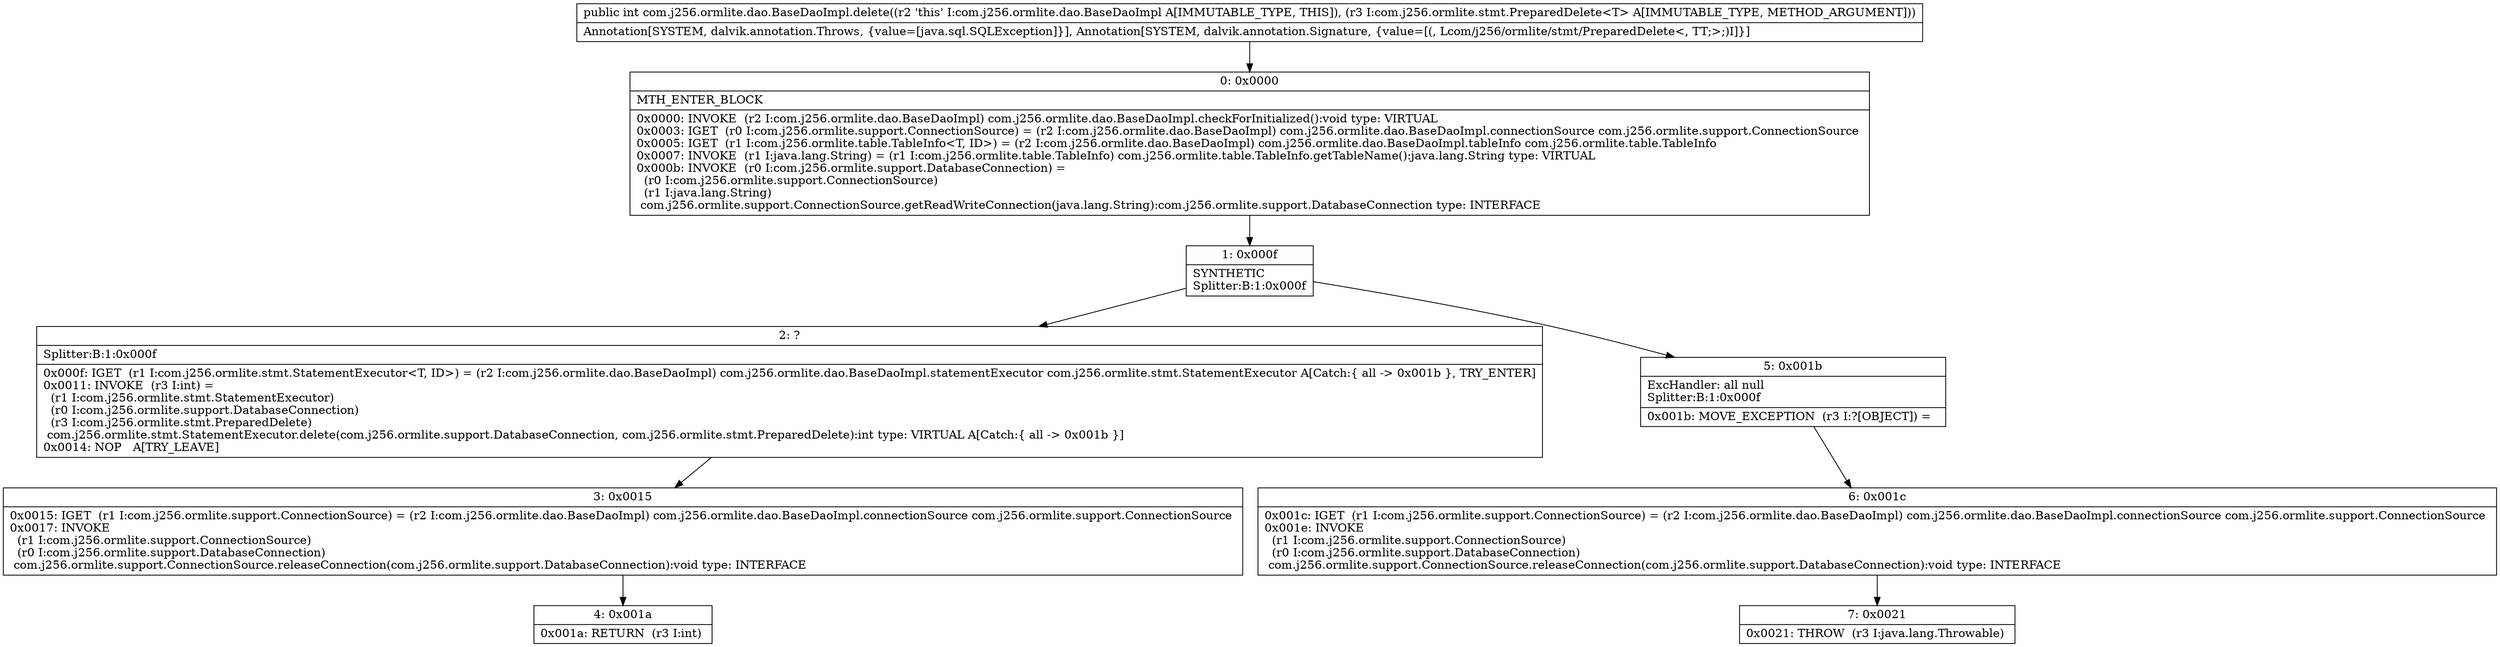digraph "CFG forcom.j256.ormlite.dao.BaseDaoImpl.delete(Lcom\/j256\/ormlite\/stmt\/PreparedDelete;)I" {
Node_0 [shape=record,label="{0\:\ 0x0000|MTH_ENTER_BLOCK\l|0x0000: INVOKE  (r2 I:com.j256.ormlite.dao.BaseDaoImpl) com.j256.ormlite.dao.BaseDaoImpl.checkForInitialized():void type: VIRTUAL \l0x0003: IGET  (r0 I:com.j256.ormlite.support.ConnectionSource) = (r2 I:com.j256.ormlite.dao.BaseDaoImpl) com.j256.ormlite.dao.BaseDaoImpl.connectionSource com.j256.ormlite.support.ConnectionSource \l0x0005: IGET  (r1 I:com.j256.ormlite.table.TableInfo\<T, ID\>) = (r2 I:com.j256.ormlite.dao.BaseDaoImpl) com.j256.ormlite.dao.BaseDaoImpl.tableInfo com.j256.ormlite.table.TableInfo \l0x0007: INVOKE  (r1 I:java.lang.String) = (r1 I:com.j256.ormlite.table.TableInfo) com.j256.ormlite.table.TableInfo.getTableName():java.lang.String type: VIRTUAL \l0x000b: INVOKE  (r0 I:com.j256.ormlite.support.DatabaseConnection) = \l  (r0 I:com.j256.ormlite.support.ConnectionSource)\l  (r1 I:java.lang.String)\l com.j256.ormlite.support.ConnectionSource.getReadWriteConnection(java.lang.String):com.j256.ormlite.support.DatabaseConnection type: INTERFACE \l}"];
Node_1 [shape=record,label="{1\:\ 0x000f|SYNTHETIC\lSplitter:B:1:0x000f\l}"];
Node_2 [shape=record,label="{2\:\ ?|Splitter:B:1:0x000f\l|0x000f: IGET  (r1 I:com.j256.ormlite.stmt.StatementExecutor\<T, ID\>) = (r2 I:com.j256.ormlite.dao.BaseDaoImpl) com.j256.ormlite.dao.BaseDaoImpl.statementExecutor com.j256.ormlite.stmt.StatementExecutor A[Catch:\{ all \-\> 0x001b \}, TRY_ENTER]\l0x0011: INVOKE  (r3 I:int) = \l  (r1 I:com.j256.ormlite.stmt.StatementExecutor)\l  (r0 I:com.j256.ormlite.support.DatabaseConnection)\l  (r3 I:com.j256.ormlite.stmt.PreparedDelete)\l com.j256.ormlite.stmt.StatementExecutor.delete(com.j256.ormlite.support.DatabaseConnection, com.j256.ormlite.stmt.PreparedDelete):int type: VIRTUAL A[Catch:\{ all \-\> 0x001b \}]\l0x0014: NOP   A[TRY_LEAVE]\l}"];
Node_3 [shape=record,label="{3\:\ 0x0015|0x0015: IGET  (r1 I:com.j256.ormlite.support.ConnectionSource) = (r2 I:com.j256.ormlite.dao.BaseDaoImpl) com.j256.ormlite.dao.BaseDaoImpl.connectionSource com.j256.ormlite.support.ConnectionSource \l0x0017: INVOKE  \l  (r1 I:com.j256.ormlite.support.ConnectionSource)\l  (r0 I:com.j256.ormlite.support.DatabaseConnection)\l com.j256.ormlite.support.ConnectionSource.releaseConnection(com.j256.ormlite.support.DatabaseConnection):void type: INTERFACE \l}"];
Node_4 [shape=record,label="{4\:\ 0x001a|0x001a: RETURN  (r3 I:int) \l}"];
Node_5 [shape=record,label="{5\:\ 0x001b|ExcHandler: all null\lSplitter:B:1:0x000f\l|0x001b: MOVE_EXCEPTION  (r3 I:?[OBJECT]) =  \l}"];
Node_6 [shape=record,label="{6\:\ 0x001c|0x001c: IGET  (r1 I:com.j256.ormlite.support.ConnectionSource) = (r2 I:com.j256.ormlite.dao.BaseDaoImpl) com.j256.ormlite.dao.BaseDaoImpl.connectionSource com.j256.ormlite.support.ConnectionSource \l0x001e: INVOKE  \l  (r1 I:com.j256.ormlite.support.ConnectionSource)\l  (r0 I:com.j256.ormlite.support.DatabaseConnection)\l com.j256.ormlite.support.ConnectionSource.releaseConnection(com.j256.ormlite.support.DatabaseConnection):void type: INTERFACE \l}"];
Node_7 [shape=record,label="{7\:\ 0x0021|0x0021: THROW  (r3 I:java.lang.Throwable) \l}"];
MethodNode[shape=record,label="{public int com.j256.ormlite.dao.BaseDaoImpl.delete((r2 'this' I:com.j256.ormlite.dao.BaseDaoImpl A[IMMUTABLE_TYPE, THIS]), (r3 I:com.j256.ormlite.stmt.PreparedDelete\<T\> A[IMMUTABLE_TYPE, METHOD_ARGUMENT]))  | Annotation[SYSTEM, dalvik.annotation.Throws, \{value=[java.sql.SQLException]\}], Annotation[SYSTEM, dalvik.annotation.Signature, \{value=[(, Lcom\/j256\/ormlite\/stmt\/PreparedDelete\<, TT;\>;)I]\}]\l}"];
MethodNode -> Node_0;
Node_0 -> Node_1;
Node_1 -> Node_2;
Node_1 -> Node_5;
Node_2 -> Node_3;
Node_3 -> Node_4;
Node_5 -> Node_6;
Node_6 -> Node_7;
}


